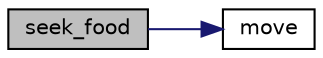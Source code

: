digraph "seek_food"
{
 // LATEX_PDF_SIZE
  edge [fontname="Helvetica",fontsize="10",labelfontname="Helvetica",labelfontsize="10"];
  node [fontname="Helvetica",fontsize="10",shape=record];
  rankdir="LR";
  Node1 [label="seek_food",height=0.2,width=0.4,color="black", fillcolor="grey75", style="filled", fontcolor="black",tooltip="function that select send mootor control for food seeking"];
  Node1 -> Node2 [color="midnightblue",fontsize="10",style="solid",fontname="Helvetica"];
  Node2 [label="move",height=0.2,width=0.4,color="black", fillcolor="white", style="filled",URL="$model_8c.html#a22159ec5786bcd0c518d86dc97d44b4e",tooltip="function to make robot move"];
}
